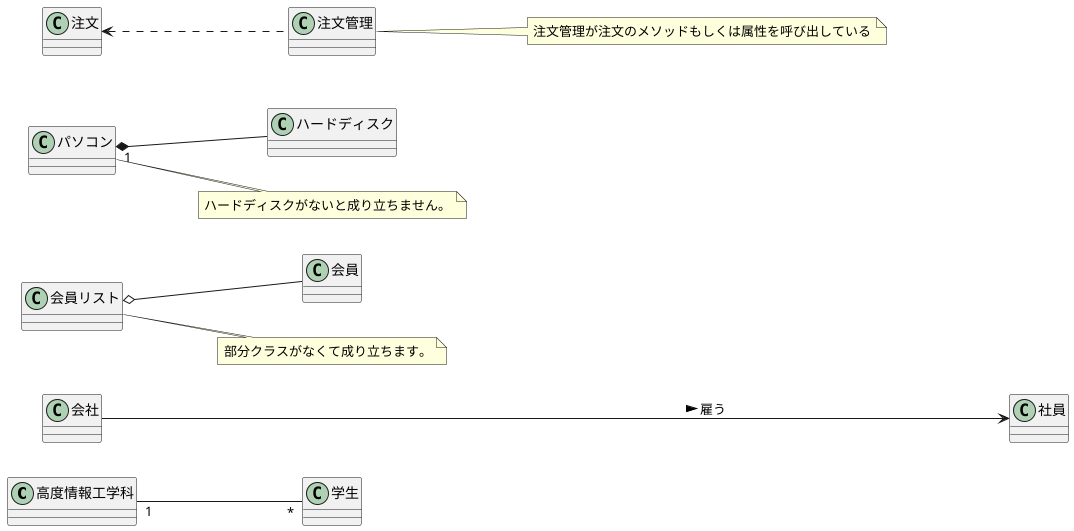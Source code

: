 @startuml a
    left to right direction
    高度情報工学科 "1" -- "*" 学生
    会社 -----> 社員 : 雇う >
    会員リスト o-- 会員
    note right of 会員リスト
        部分クラスがなくて成り立ちます。
    end note

    パソコン "1" *-- ハードディスク
    note right of パソコン
        ハードディスクがないと成り立ちません。
    end note

    注文 <.. 注文管理
    note right of 注文管理
        注文管理が注文のメソッドもしくは属性を呼び出している
    end note
@endyaml
